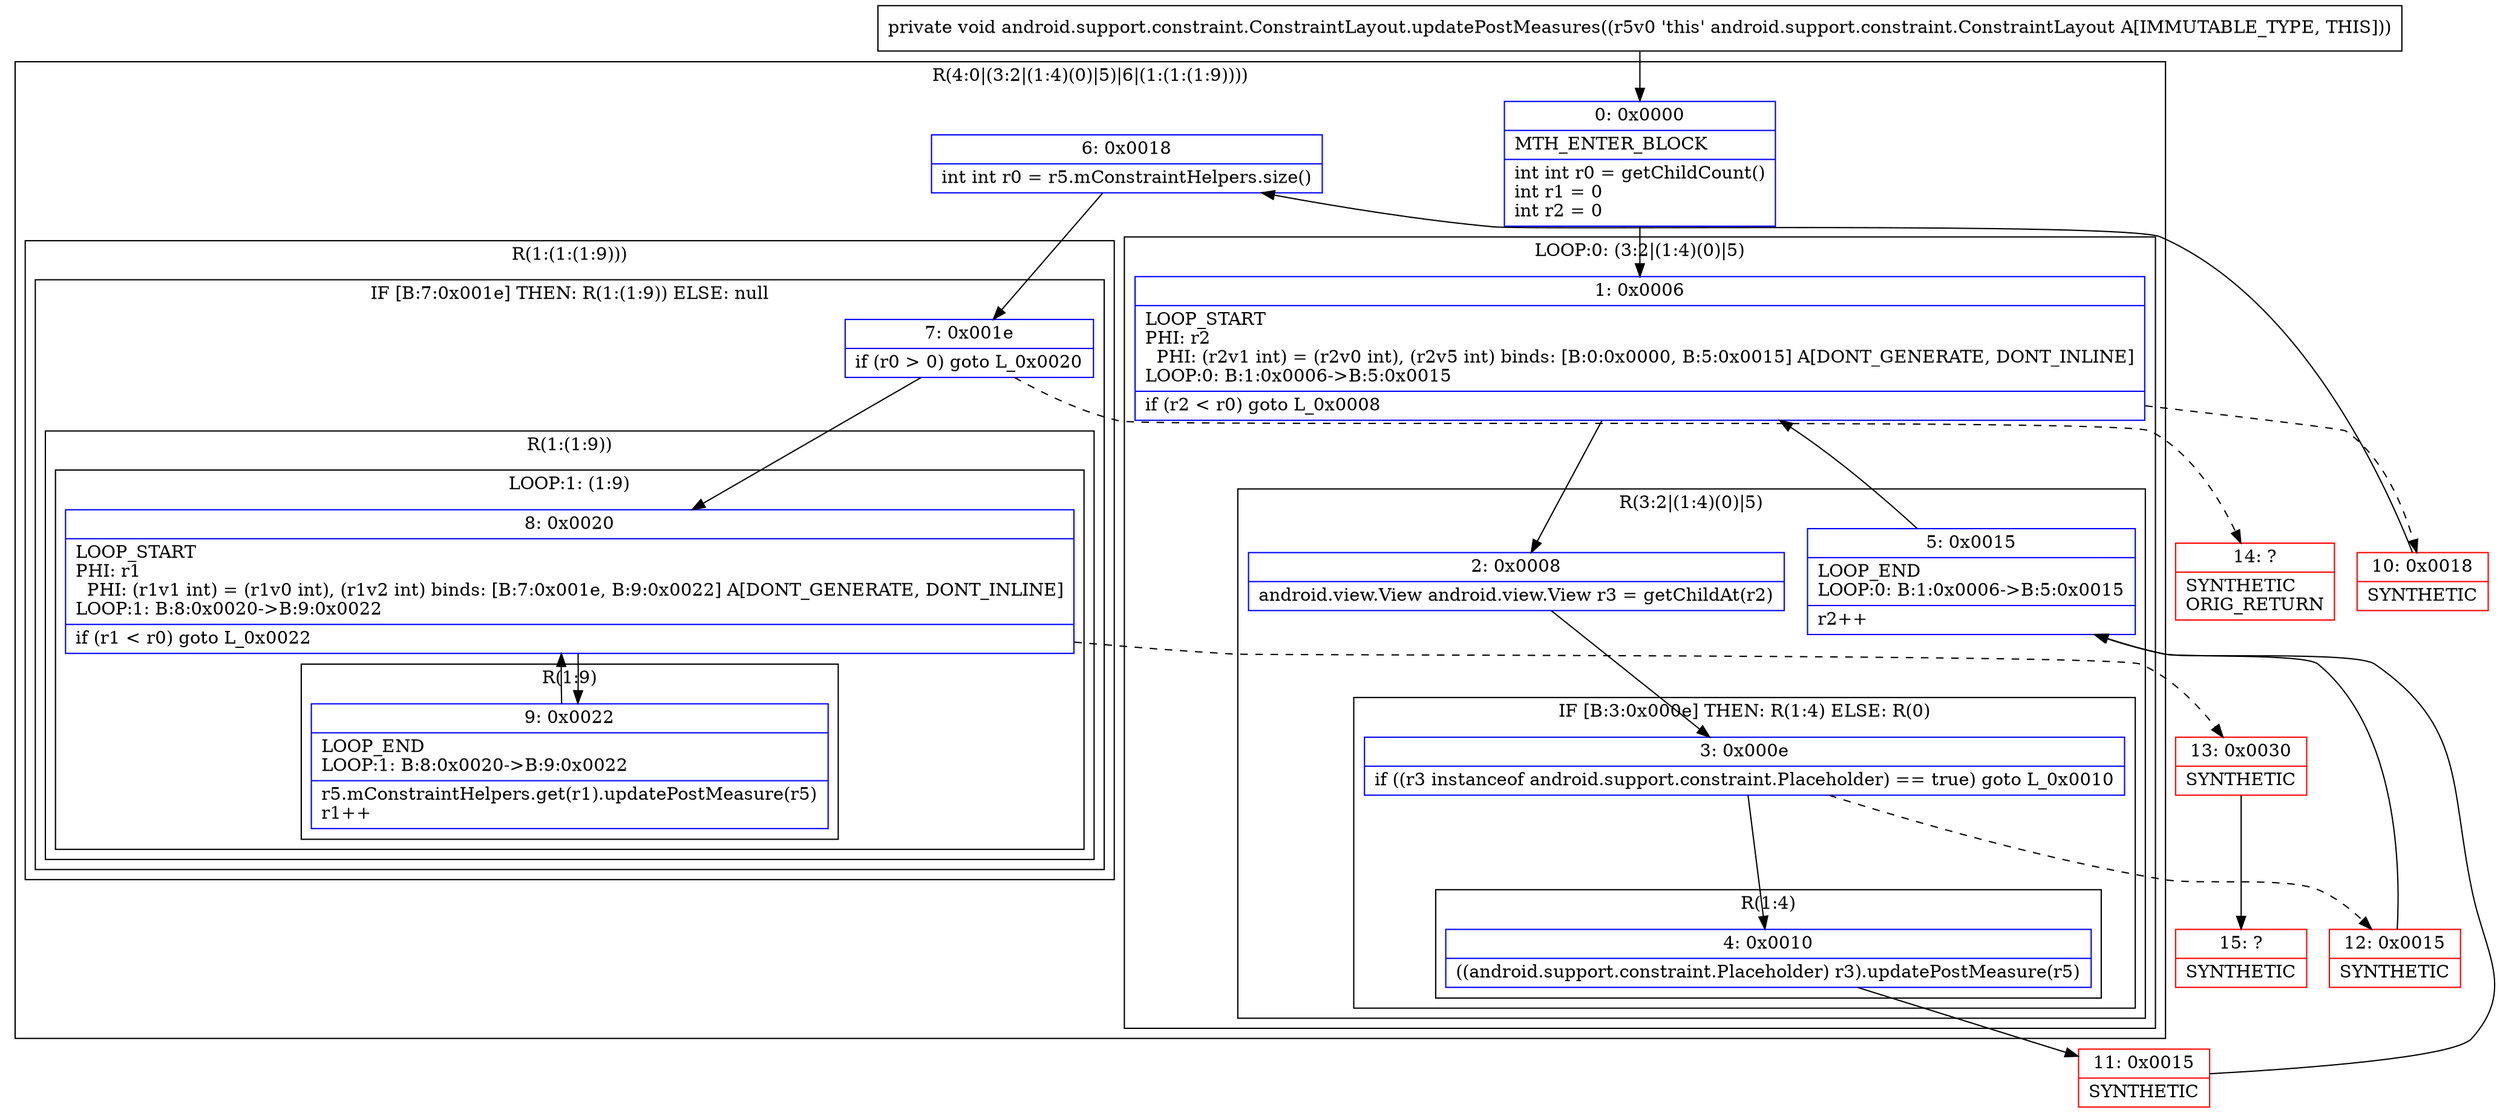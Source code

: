 digraph "CFG forandroid.support.constraint.ConstraintLayout.updatePostMeasures()V" {
subgraph cluster_Region_448038803 {
label = "R(4:0|(3:2|(1:4)(0)|5)|6|(1:(1:(1:9))))";
node [shape=record,color=blue];
Node_0 [shape=record,label="{0\:\ 0x0000|MTH_ENTER_BLOCK\l|int int r0 = getChildCount()\lint r1 = 0\lint r2 = 0\l}"];
subgraph cluster_LoopRegion_1364738859 {
label = "LOOP:0: (3:2|(1:4)(0)|5)";
node [shape=record,color=blue];
Node_1 [shape=record,label="{1\:\ 0x0006|LOOP_START\lPHI: r2 \l  PHI: (r2v1 int) = (r2v0 int), (r2v5 int) binds: [B:0:0x0000, B:5:0x0015] A[DONT_GENERATE, DONT_INLINE]\lLOOP:0: B:1:0x0006\-\>B:5:0x0015\l|if (r2 \< r0) goto L_0x0008\l}"];
subgraph cluster_Region_896055871 {
label = "R(3:2|(1:4)(0)|5)";
node [shape=record,color=blue];
Node_2 [shape=record,label="{2\:\ 0x0008|android.view.View android.view.View r3 = getChildAt(r2)\l}"];
subgraph cluster_IfRegion_1138486239 {
label = "IF [B:3:0x000e] THEN: R(1:4) ELSE: R(0)";
node [shape=record,color=blue];
Node_3 [shape=record,label="{3\:\ 0x000e|if ((r3 instanceof android.support.constraint.Placeholder) == true) goto L_0x0010\l}"];
subgraph cluster_Region_957953936 {
label = "R(1:4)";
node [shape=record,color=blue];
Node_4 [shape=record,label="{4\:\ 0x0010|((android.support.constraint.Placeholder) r3).updatePostMeasure(r5)\l}"];
}
subgraph cluster_Region_258377795 {
label = "R(0)";
node [shape=record,color=blue];
}
}
Node_5 [shape=record,label="{5\:\ 0x0015|LOOP_END\lLOOP:0: B:1:0x0006\-\>B:5:0x0015\l|r2++\l}"];
}
}
Node_6 [shape=record,label="{6\:\ 0x0018|int int r0 = r5.mConstraintHelpers.size()\l}"];
subgraph cluster_Region_2063631006 {
label = "R(1:(1:(1:9)))";
node [shape=record,color=blue];
subgraph cluster_IfRegion_641398434 {
label = "IF [B:7:0x001e] THEN: R(1:(1:9)) ELSE: null";
node [shape=record,color=blue];
Node_7 [shape=record,label="{7\:\ 0x001e|if (r0 \> 0) goto L_0x0020\l}"];
subgraph cluster_Region_919229870 {
label = "R(1:(1:9))";
node [shape=record,color=blue];
subgraph cluster_LoopRegion_682210743 {
label = "LOOP:1: (1:9)";
node [shape=record,color=blue];
Node_8 [shape=record,label="{8\:\ 0x0020|LOOP_START\lPHI: r1 \l  PHI: (r1v1 int) = (r1v0 int), (r1v2 int) binds: [B:7:0x001e, B:9:0x0022] A[DONT_GENERATE, DONT_INLINE]\lLOOP:1: B:8:0x0020\-\>B:9:0x0022\l|if (r1 \< r0) goto L_0x0022\l}"];
subgraph cluster_Region_190721240 {
label = "R(1:9)";
node [shape=record,color=blue];
Node_9 [shape=record,label="{9\:\ 0x0022|LOOP_END\lLOOP:1: B:8:0x0020\-\>B:9:0x0022\l|r5.mConstraintHelpers.get(r1).updatePostMeasure(r5)\lr1++\l}"];
}
}
}
}
}
}
Node_10 [shape=record,color=red,label="{10\:\ 0x0018|SYNTHETIC\l}"];
Node_11 [shape=record,color=red,label="{11\:\ 0x0015|SYNTHETIC\l}"];
Node_12 [shape=record,color=red,label="{12\:\ 0x0015|SYNTHETIC\l}"];
Node_13 [shape=record,color=red,label="{13\:\ 0x0030|SYNTHETIC\l}"];
Node_14 [shape=record,color=red,label="{14\:\ ?|SYNTHETIC\lORIG_RETURN\l}"];
Node_15 [shape=record,color=red,label="{15\:\ ?|SYNTHETIC\l}"];
MethodNode[shape=record,label="{private void android.support.constraint.ConstraintLayout.updatePostMeasures((r5v0 'this' android.support.constraint.ConstraintLayout A[IMMUTABLE_TYPE, THIS])) }"];
MethodNode -> Node_0;
Node_0 -> Node_1;
Node_1 -> Node_2;
Node_1 -> Node_10[style=dashed];
Node_2 -> Node_3;
Node_3 -> Node_4;
Node_3 -> Node_12[style=dashed];
Node_4 -> Node_11;
Node_5 -> Node_1;
Node_6 -> Node_7;
Node_7 -> Node_8;
Node_7 -> Node_14[style=dashed];
Node_8 -> Node_9;
Node_8 -> Node_13[style=dashed];
Node_9 -> Node_8;
Node_10 -> Node_6;
Node_11 -> Node_5;
Node_12 -> Node_5;
Node_13 -> Node_15;
}

